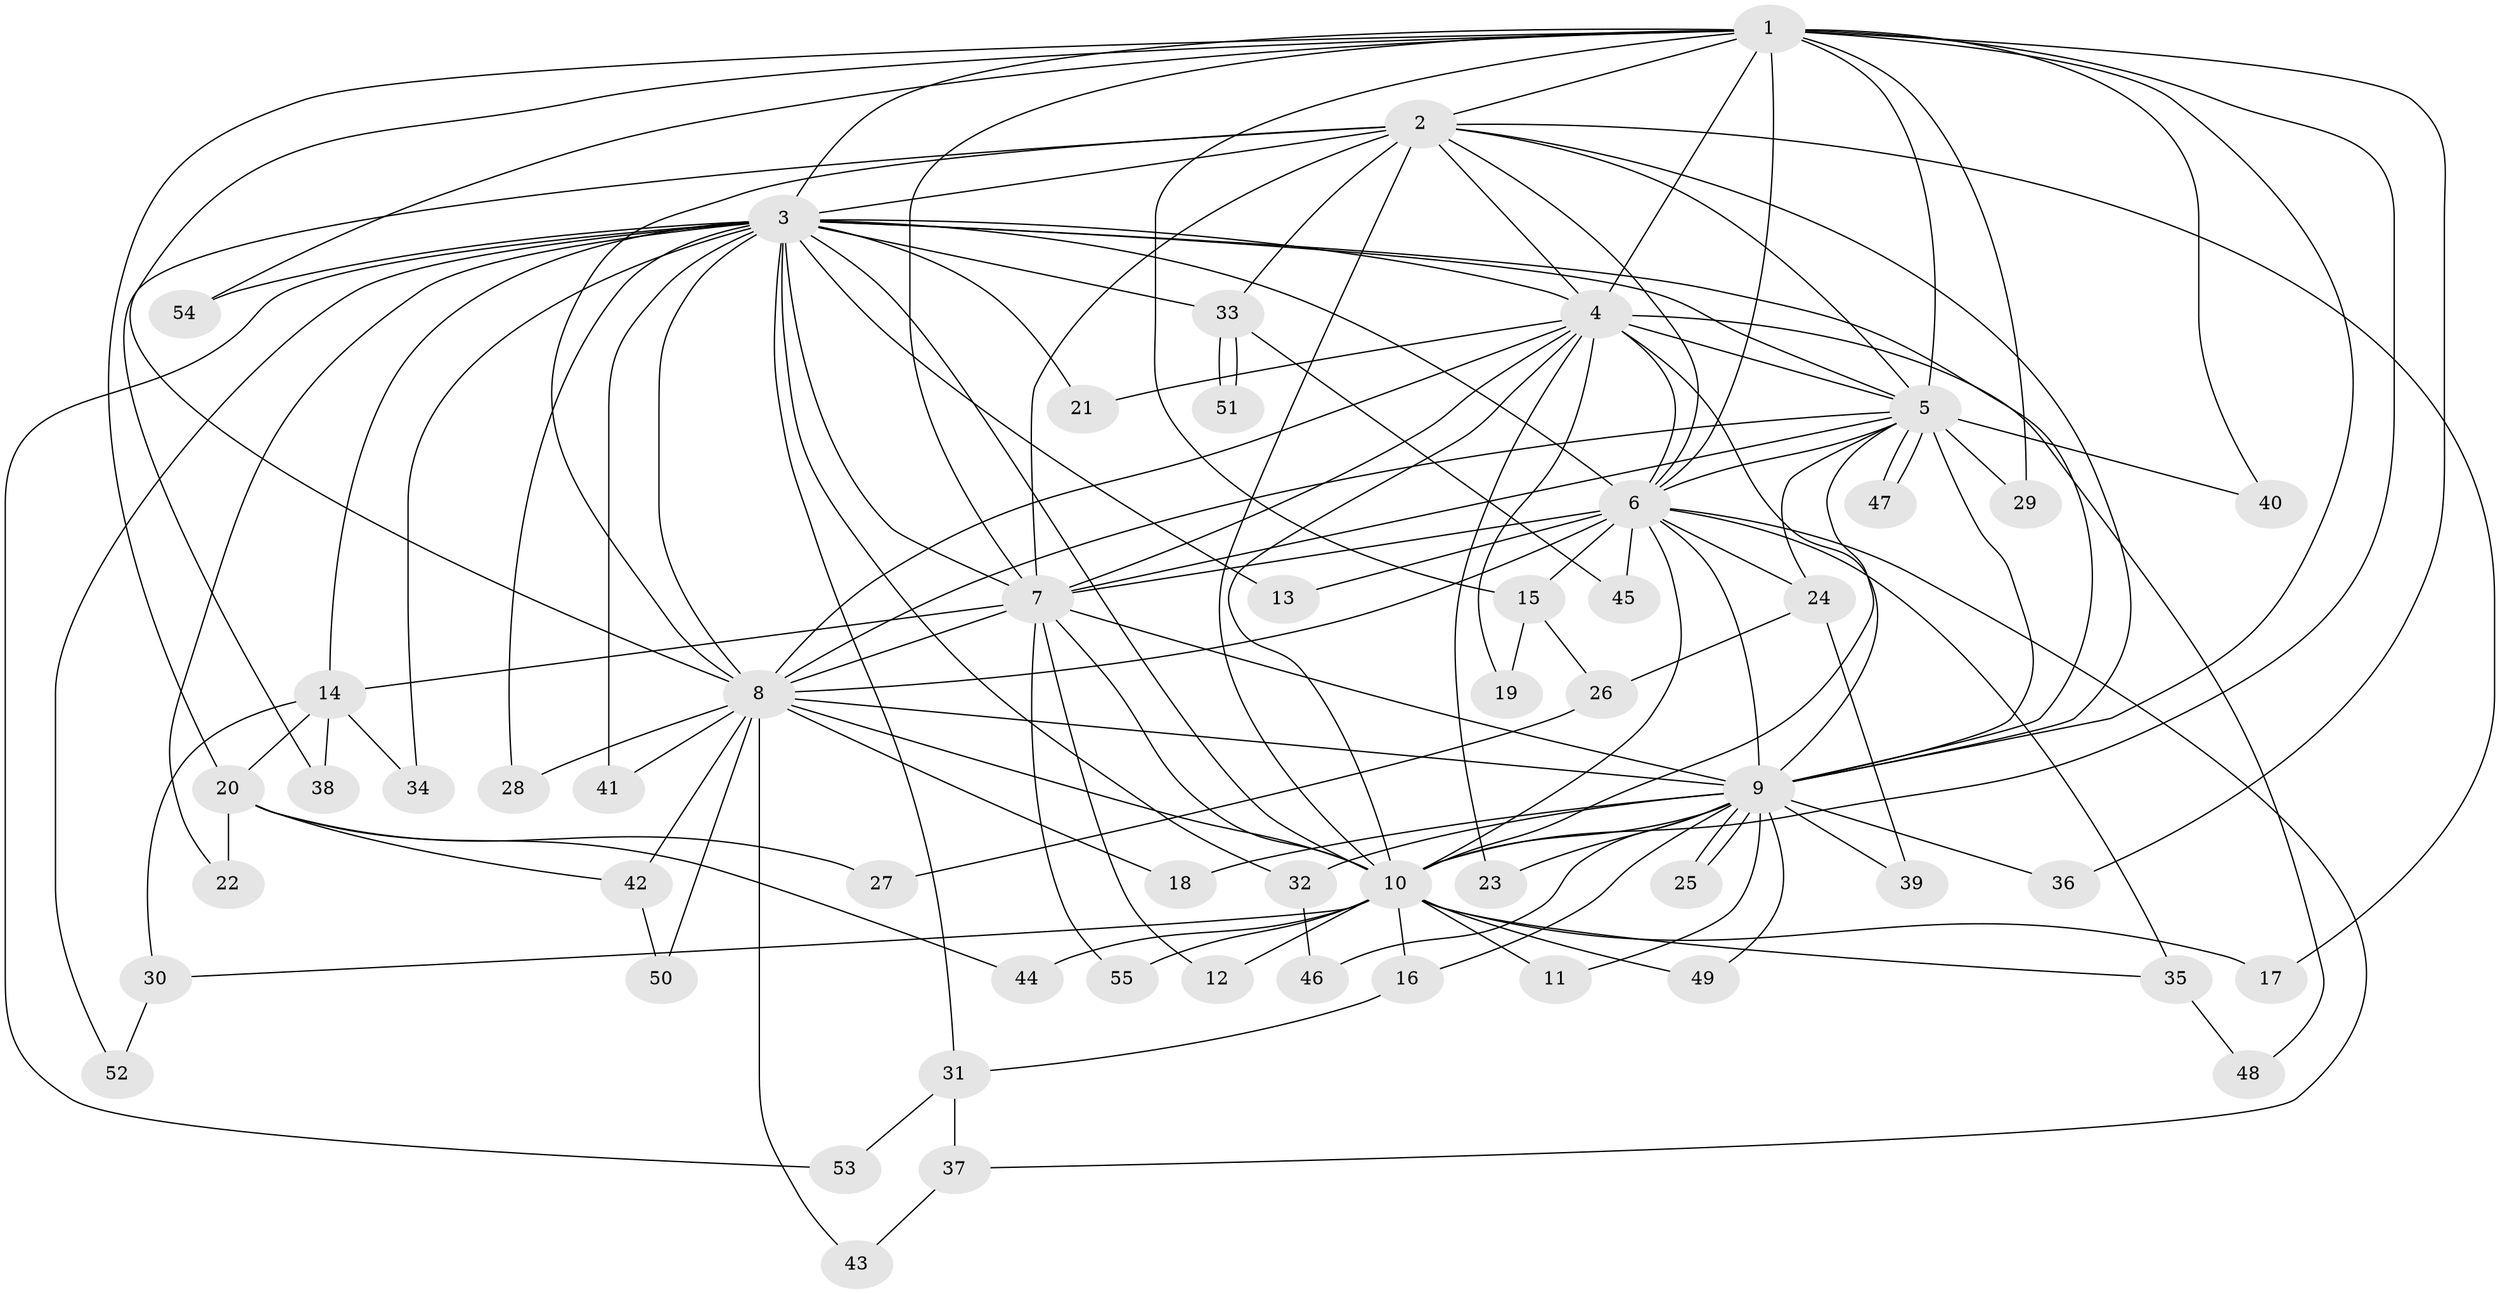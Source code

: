 // coarse degree distribution, {16: 0.02631578947368421, 12: 0.05263157894736842, 9: 0.02631578947368421, 18: 0.02631578947368421, 1: 0.15789473684210525, 2: 0.5789473684210527, 6: 0.02631578947368421, 5: 0.05263157894736842, 4: 0.02631578947368421, 3: 0.02631578947368421}
// Generated by graph-tools (version 1.1) at 2025/49/03/04/25 21:49:23]
// undirected, 55 vertices, 135 edges
graph export_dot {
graph [start="1"]
  node [color=gray90,style=filled];
  1;
  2;
  3;
  4;
  5;
  6;
  7;
  8;
  9;
  10;
  11;
  12;
  13;
  14;
  15;
  16;
  17;
  18;
  19;
  20;
  21;
  22;
  23;
  24;
  25;
  26;
  27;
  28;
  29;
  30;
  31;
  32;
  33;
  34;
  35;
  36;
  37;
  38;
  39;
  40;
  41;
  42;
  43;
  44;
  45;
  46;
  47;
  48;
  49;
  50;
  51;
  52;
  53;
  54;
  55;
  1 -- 2;
  1 -- 3;
  1 -- 4;
  1 -- 5;
  1 -- 6;
  1 -- 7;
  1 -- 8;
  1 -- 9;
  1 -- 10;
  1 -- 15;
  1 -- 20;
  1 -- 29;
  1 -- 36;
  1 -- 40;
  1 -- 54;
  2 -- 3;
  2 -- 4;
  2 -- 5;
  2 -- 6;
  2 -- 7;
  2 -- 8;
  2 -- 9;
  2 -- 10;
  2 -- 17;
  2 -- 33;
  2 -- 38;
  3 -- 4;
  3 -- 5;
  3 -- 6;
  3 -- 7;
  3 -- 8;
  3 -- 9;
  3 -- 10;
  3 -- 13;
  3 -- 14;
  3 -- 21;
  3 -- 22;
  3 -- 28;
  3 -- 31;
  3 -- 32;
  3 -- 33;
  3 -- 34;
  3 -- 41;
  3 -- 52;
  3 -- 53;
  3 -- 54;
  4 -- 5;
  4 -- 6;
  4 -- 7;
  4 -- 8;
  4 -- 9;
  4 -- 10;
  4 -- 19;
  4 -- 21;
  4 -- 23;
  4 -- 48;
  5 -- 6;
  5 -- 7;
  5 -- 8;
  5 -- 9;
  5 -- 10;
  5 -- 24;
  5 -- 29;
  5 -- 40;
  5 -- 47;
  5 -- 47;
  6 -- 7;
  6 -- 8;
  6 -- 9;
  6 -- 10;
  6 -- 13;
  6 -- 15;
  6 -- 24;
  6 -- 35;
  6 -- 37;
  6 -- 45;
  7 -- 8;
  7 -- 9;
  7 -- 10;
  7 -- 12;
  7 -- 14;
  7 -- 55;
  8 -- 9;
  8 -- 10;
  8 -- 18;
  8 -- 28;
  8 -- 41;
  8 -- 42;
  8 -- 43;
  8 -- 50;
  9 -- 10;
  9 -- 11;
  9 -- 16;
  9 -- 18;
  9 -- 23;
  9 -- 25;
  9 -- 25;
  9 -- 32;
  9 -- 36;
  9 -- 39;
  9 -- 46;
  9 -- 49;
  10 -- 11;
  10 -- 12;
  10 -- 16;
  10 -- 17;
  10 -- 30;
  10 -- 35;
  10 -- 44;
  10 -- 49;
  10 -- 55;
  14 -- 20;
  14 -- 30;
  14 -- 34;
  14 -- 38;
  15 -- 19;
  15 -- 26;
  16 -- 31;
  20 -- 22;
  20 -- 27;
  20 -- 42;
  20 -- 44;
  24 -- 26;
  24 -- 39;
  26 -- 27;
  30 -- 52;
  31 -- 37;
  31 -- 53;
  32 -- 46;
  33 -- 45;
  33 -- 51;
  33 -- 51;
  35 -- 48;
  37 -- 43;
  42 -- 50;
}
